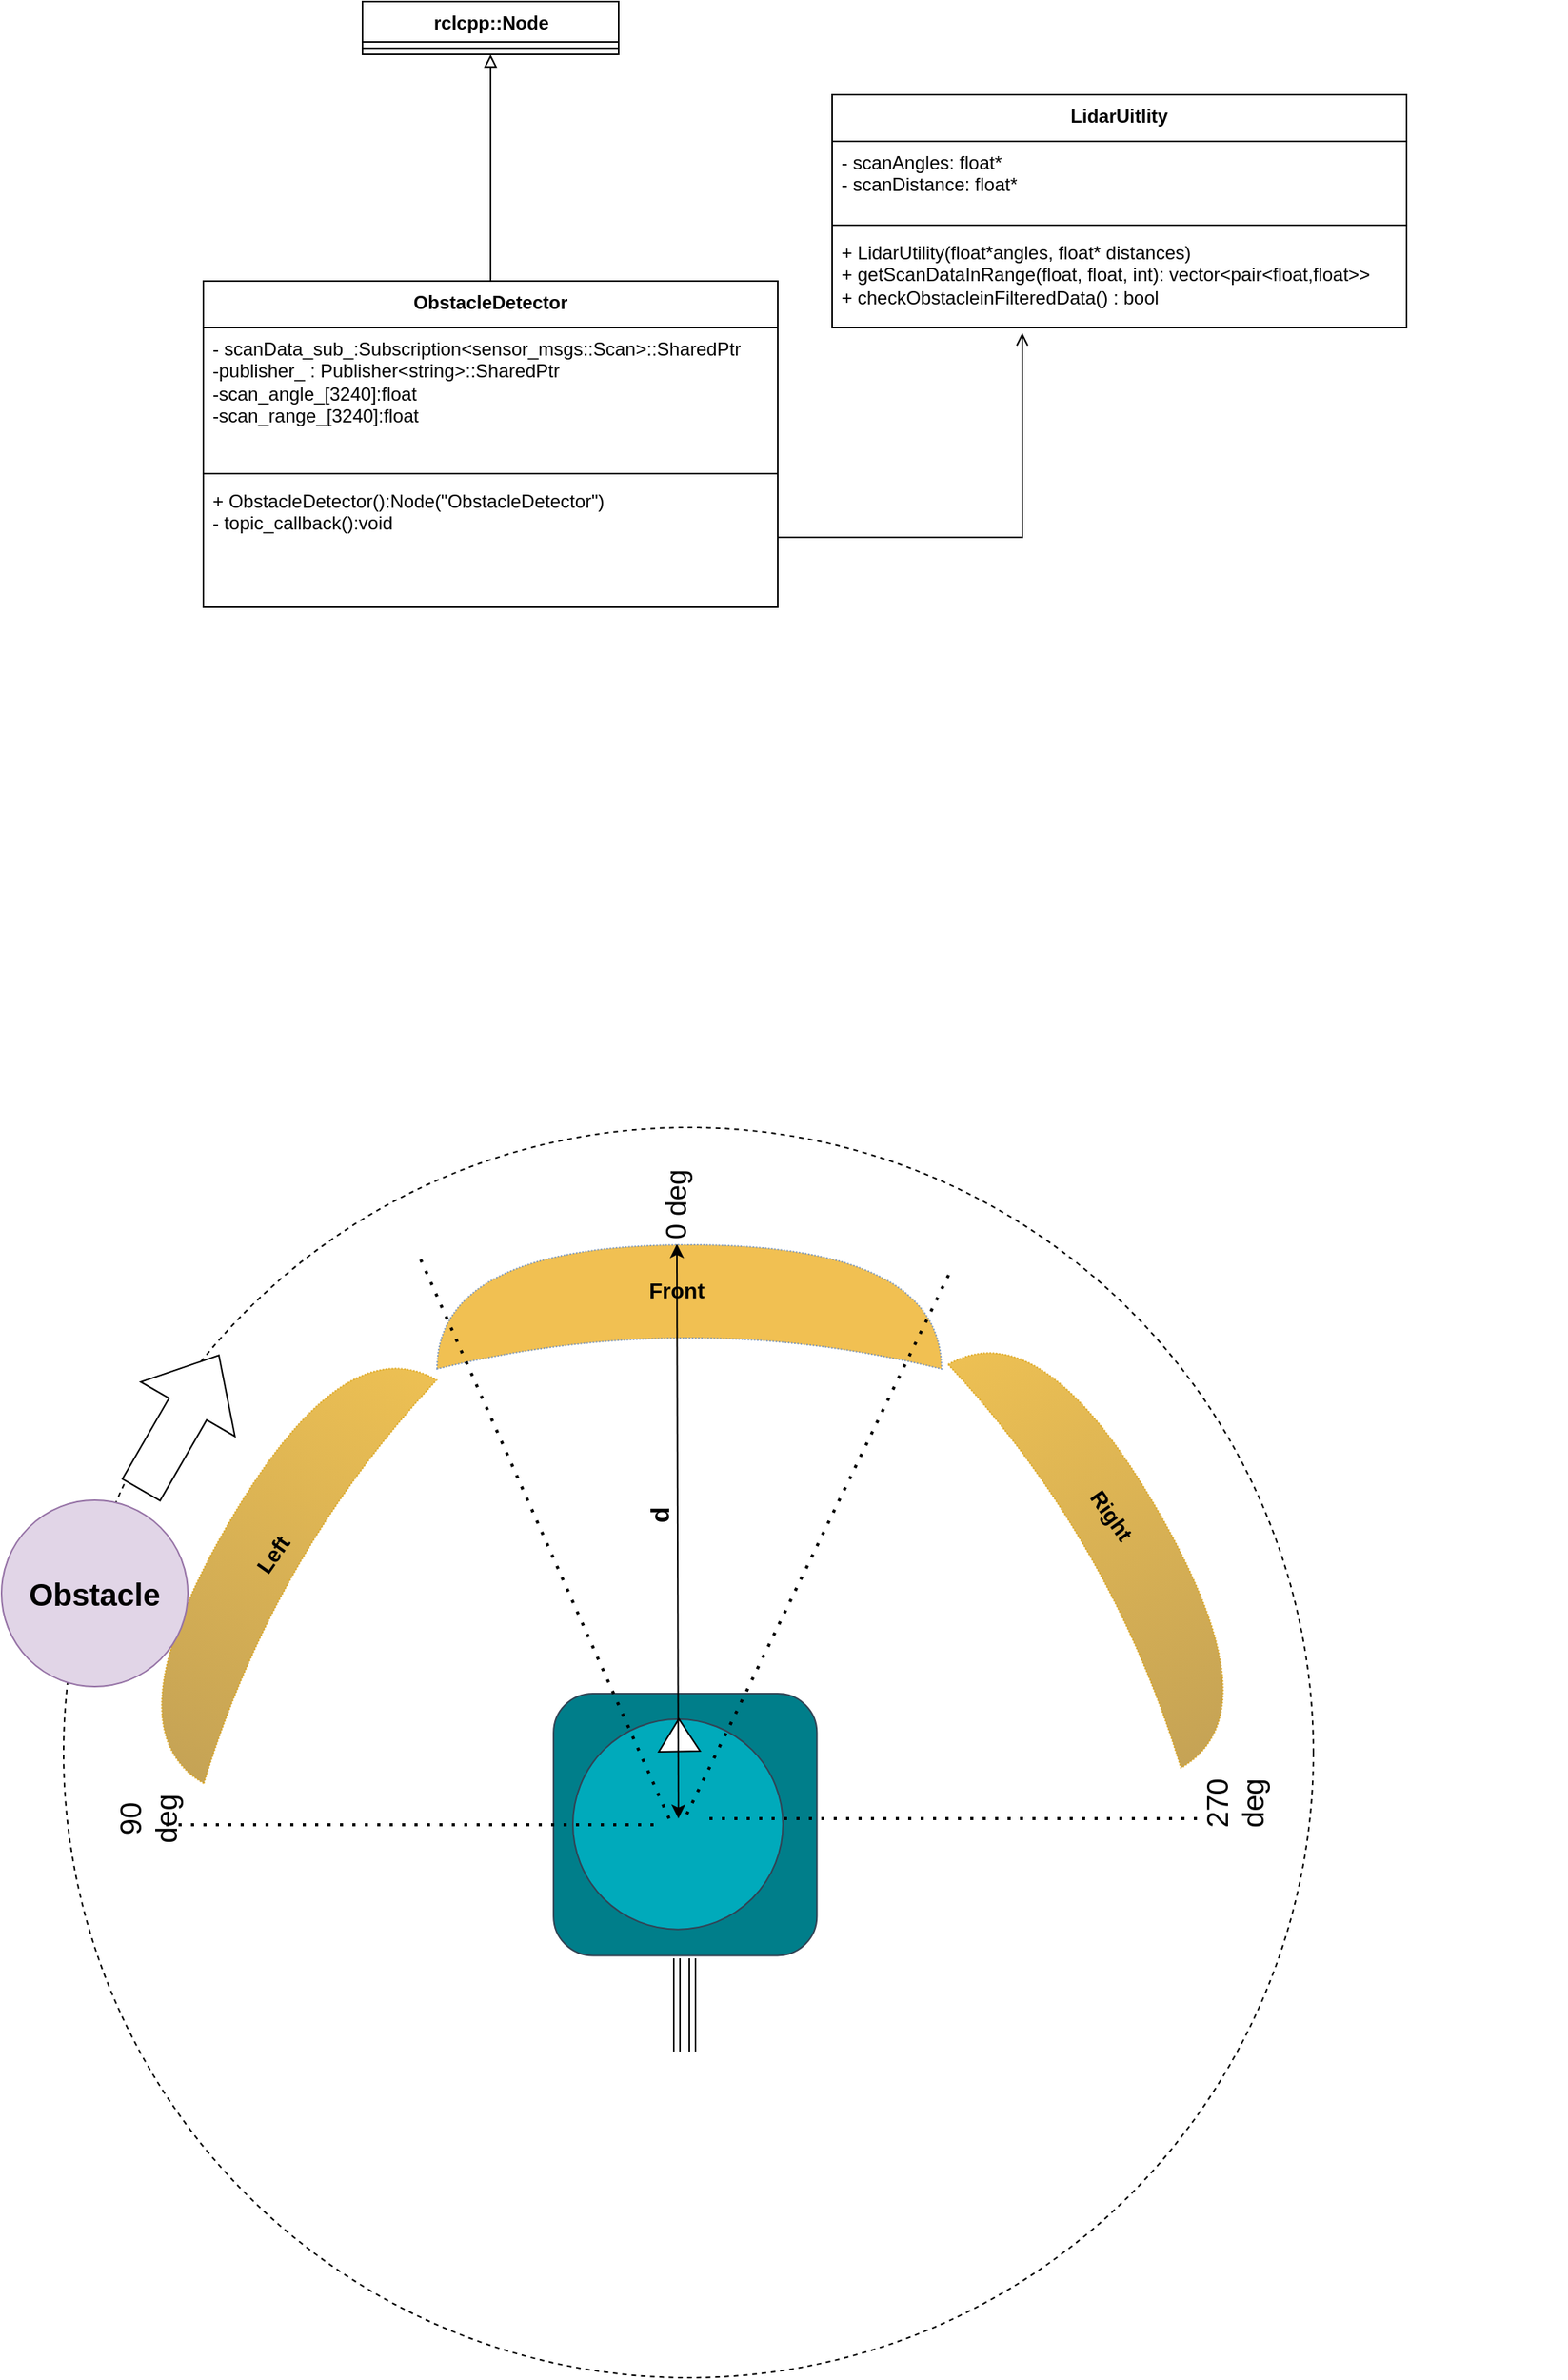 <mxfile version="24.6.4" type="github">
  <diagram name="Page-1" id="tyBKA0bGHe00-OdEZXyO">
    <mxGraphModel dx="2899" dy="994" grid="1" gridSize="10" guides="1" tooltips="1" connect="1" arrows="1" fold="1" page="1" pageScale="1" pageWidth="850" pageHeight="1100" math="0" shadow="0">
      <root>
        <mxCell id="0" />
        <mxCell id="1" parent="0" />
        <mxCell id="Gb5lMUTHjq_DXmy-1-ze-2" value="rclcpp::Node" style="swimlane;fontStyle=1;align=center;verticalAlign=top;childLayout=stackLayout;horizontal=1;startSize=26;horizontalStack=0;resizeParent=1;resizeParentMax=0;resizeLast=0;collapsible=1;marginBottom=0;whiteSpace=wrap;html=1;" parent="1" vertex="1">
          <mxGeometry x="102.5" y="320" width="165" height="34" as="geometry" />
        </mxCell>
        <mxCell id="Gb5lMUTHjq_DXmy-1-ze-3" value="" style="line;strokeWidth=1;fillColor=none;align=left;verticalAlign=middle;spacingTop=-1;spacingLeft=3;spacingRight=3;rotatable=0;labelPosition=right;points=[];portConstraint=eastwest;strokeColor=inherit;" parent="Gb5lMUTHjq_DXmy-1-ze-2" vertex="1">
          <mxGeometry y="26" width="165" height="8" as="geometry" />
        </mxCell>
        <mxCell id="Gb5lMUTHjq_DXmy-1-ze-5" value="LidarUitlity" style="swimlane;fontStyle=1;align=center;verticalAlign=top;childLayout=stackLayout;horizontal=1;startSize=30;horizontalStack=0;resizeParent=1;resizeParentMax=0;resizeLast=0;collapsible=1;marginBottom=0;whiteSpace=wrap;html=1;" parent="1" vertex="1">
          <mxGeometry x="405" y="380" width="370" height="150" as="geometry" />
        </mxCell>
        <mxCell id="Gb5lMUTHjq_DXmy-1-ze-6" value="&lt;div&gt;- scanAngles: float*&lt;/div&gt;&lt;div&gt;- scanDistance: float*&lt;br&gt;&lt;/div&gt;" style="text;strokeColor=none;fillColor=none;align=left;verticalAlign=top;spacingLeft=4;spacingRight=4;overflow=hidden;rotatable=0;points=[[0,0.5],[1,0.5]];portConstraint=eastwest;whiteSpace=wrap;html=1;" parent="Gb5lMUTHjq_DXmy-1-ze-5" vertex="1">
          <mxGeometry y="30" width="370" height="50" as="geometry" />
        </mxCell>
        <mxCell id="Gb5lMUTHjq_DXmy-1-ze-7" value="" style="line;strokeWidth=1;fillColor=none;align=left;verticalAlign=middle;spacingTop=-1;spacingLeft=3;spacingRight=3;rotatable=0;labelPosition=right;points=[];portConstraint=eastwest;strokeColor=inherit;" parent="Gb5lMUTHjq_DXmy-1-ze-5" vertex="1">
          <mxGeometry y="80" width="370" height="8" as="geometry" />
        </mxCell>
        <mxCell id="Gb5lMUTHjq_DXmy-1-ze-8" value="&lt;div&gt;+ LidarUtility(float*angles, float* distances)&lt;br&gt;&lt;/div&gt;&lt;div&gt;+ getScanDataInRange(float, float, int): vector&amp;lt;pair&amp;lt;float,float&amp;gt;&amp;gt;&lt;br&gt;&lt;/div&gt;&lt;div&gt;+ checkObstacleinFilteredData() : bool&lt;br&gt;&lt;/div&gt;" style="text;strokeColor=none;fillColor=none;align=left;verticalAlign=top;spacingLeft=4;spacingRight=4;overflow=hidden;rotatable=0;points=[[0,0.5],[1,0.5]];portConstraint=eastwest;whiteSpace=wrap;html=1;" parent="Gb5lMUTHjq_DXmy-1-ze-5" vertex="1">
          <mxGeometry y="88" width="370" height="62" as="geometry" />
        </mxCell>
        <mxCell id="qjejY537604e-5QMQ8SS-2" style="edgeStyle=orthogonalEdgeStyle;rounded=0;orthogonalLoop=1;jettySize=auto;html=1;entryX=0.5;entryY=1;entryDx=0;entryDy=0;endArrow=block;endFill=0;" parent="1" source="Gb5lMUTHjq_DXmy-1-ze-15" target="Gb5lMUTHjq_DXmy-1-ze-2" edge="1">
          <mxGeometry relative="1" as="geometry" />
        </mxCell>
        <mxCell id="Gb5lMUTHjq_DXmy-1-ze-15" value="ObstacleDetector" style="swimlane;fontStyle=1;align=center;verticalAlign=top;childLayout=stackLayout;horizontal=1;startSize=30;horizontalStack=0;resizeParent=1;resizeParentMax=0;resizeLast=0;collapsible=1;marginBottom=0;whiteSpace=wrap;html=1;" parent="1" vertex="1">
          <mxGeometry y="500" width="370" height="210" as="geometry" />
        </mxCell>
        <mxCell id="Gb5lMUTHjq_DXmy-1-ze-16" value="- scanData_sub_:Subscription&amp;lt;sensor_msgs::Scan&amp;gt;::SharedPtr&lt;br&gt;&lt;div&gt;-publisher_ : Publisher&amp;lt;string&amp;gt;::SharedPtr&lt;/div&gt;&lt;div&gt;-scan_angle_[3240]:float&lt;/div&gt;&lt;div&gt;-scan_range_[3240]:float&lt;br&gt;&lt;/div&gt;" style="text;strokeColor=none;fillColor=none;align=left;verticalAlign=top;spacingLeft=4;spacingRight=4;overflow=hidden;rotatable=0;points=[[0,0.5],[1,0.5]];portConstraint=eastwest;whiteSpace=wrap;html=1;" parent="Gb5lMUTHjq_DXmy-1-ze-15" vertex="1">
          <mxGeometry y="30" width="370" height="90" as="geometry" />
        </mxCell>
        <mxCell id="Gb5lMUTHjq_DXmy-1-ze-17" value="" style="line;strokeWidth=1;fillColor=none;align=left;verticalAlign=middle;spacingTop=-1;spacingLeft=3;spacingRight=3;rotatable=0;labelPosition=right;points=[];portConstraint=eastwest;strokeColor=inherit;" parent="Gb5lMUTHjq_DXmy-1-ze-15" vertex="1">
          <mxGeometry y="120" width="370" height="8" as="geometry" />
        </mxCell>
        <mxCell id="Gb5lMUTHjq_DXmy-1-ze-18" value="&lt;div&gt;+ ObstacleDetector():Node(&quot;ObstacleDetector&quot;)&lt;br&gt;&lt;/div&gt;&lt;div&gt;- topic_callback():void&lt;br&gt;&lt;/div&gt;" style="text;strokeColor=none;fillColor=none;align=left;verticalAlign=top;spacingLeft=4;spacingRight=4;overflow=hidden;rotatable=0;points=[[0,0.5],[1,0.5]];portConstraint=eastwest;whiteSpace=wrap;html=1;" parent="Gb5lMUTHjq_DXmy-1-ze-15" vertex="1">
          <mxGeometry y="128" width="370" height="82" as="geometry" />
        </mxCell>
        <mxCell id="Gb5lMUTHjq_DXmy-1-ze-21" style="edgeStyle=orthogonalEdgeStyle;rounded=0;orthogonalLoop=1;jettySize=auto;html=1;endArrow=open;endFill=0;entryX=0.331;entryY=1.054;entryDx=0;entryDy=0;entryPerimeter=0;" parent="1" source="Gb5lMUTHjq_DXmy-1-ze-15" target="Gb5lMUTHjq_DXmy-1-ze-8" edge="1">
          <mxGeometry relative="1" as="geometry">
            <mxPoint x="527" y="560" as="targetPoint" />
            <Array as="points">
              <mxPoint x="527" y="665" />
            </Array>
          </mxGeometry>
        </mxCell>
        <mxCell id="q6YA2L4c4cyCK8lsv5xc-1" value="" style="group;rotation=-90;" vertex="1" connectable="0" parent="1">
          <mxGeometry x="30" y="979.999" width="755" height="940.001" as="geometry" />
        </mxCell>
        <mxCell id="q6YA2L4c4cyCK8lsv5xc-4" value="" style="ellipse;whiteSpace=wrap;html=1;aspect=fixed;dashed=1;" vertex="1" parent="q6YA2L4c4cyCK8lsv5xc-1">
          <mxGeometry x="-120" y="65" width="805" height="805" as="geometry" />
        </mxCell>
        <mxCell id="SqqnAchxINfKB3lGnBOW-22" value="" style="shape=xor;whiteSpace=wrap;html=1;shadow=0;dashed=1;dashPattern=1 1;fillColor=#eeb127;strokeColor=#6c8ebf;opacity=80;rotation=-90;" parent="q6YA2L4c4cyCK8lsv5xc-1" vertex="1">
          <mxGeometry x="243" y="18" width="80" height="325" as="geometry" />
        </mxCell>
        <mxCell id="SqqnAchxINfKB3lGnBOW-9" value="" style="group;rotation=-90;" parent="q6YA2L4c4cyCK8lsv5xc-1" vertex="1" connectable="0">
          <mxGeometry x="168" y="454" width="248.7" height="163.81" as="geometry" />
        </mxCell>
        <mxCell id="SqqnAchxINfKB3lGnBOW-3" value="" style="group;rotation=-270;" parent="SqqnAchxINfKB3lGnBOW-9" vertex="1" connectable="0">
          <mxGeometry x="45" y="-45" width="158.7" height="163.81" as="geometry" />
        </mxCell>
        <mxCell id="SqqnAchxINfKB3lGnBOW-8" value="" style="rounded=1;whiteSpace=wrap;html=1;fillColor=#007e8a;fontColor=#ffffff;strokeColor=#314354;rotation=-90;" parent="SqqnAchxINfKB3lGnBOW-3" vertex="1">
          <mxGeometry x="-17" y="20" width="168.735" height="169.644" as="geometry" />
        </mxCell>
        <mxCell id="SqqnAchxINfKB3lGnBOW-1" value="" style="ellipse;whiteSpace=wrap;html=1;aspect=fixed;rotation=-360;fillColor=#00aabb;fontColor=#ffffff;strokeColor=#314354;" parent="SqqnAchxINfKB3lGnBOW-3" vertex="1">
          <mxGeometry x="-5" y="37" width="135.327" height="135.327" as="geometry" />
        </mxCell>
        <mxCell id="SqqnAchxINfKB3lGnBOW-2" value="" style="triangle;whiteSpace=wrap;html=1;rotation=-451;" parent="SqqnAchxINfKB3lGnBOW-3" vertex="1">
          <mxGeometry x="53" y="34" width="20.896" height="26.611" as="geometry" />
        </mxCell>
        <mxCell id="SqqnAchxINfKB3lGnBOW-11" value="" style="endArrow=classic;html=1;rounded=0;endFill=1;startArrow=classic;startFill=1;" parent="SqqnAchxINfKB3lGnBOW-3" edge="1">
          <mxGeometry width="50" height="50" relative="1" as="geometry">
            <mxPoint x="63" y="101" as="sourcePoint" />
            <mxPoint x="62" y="-269" as="targetPoint" />
          </mxGeometry>
        </mxCell>
        <mxCell id="SqqnAchxINfKB3lGnBOW-7" value="" style="group;rotation=-90;" parent="SqqnAchxINfKB3lGnBOW-9" vertex="1" connectable="0">
          <mxGeometry x="82" y="171" width="60" height="9.82" as="geometry" />
        </mxCell>
        <mxCell id="SqqnAchxINfKB3lGnBOW-5" value="" style="shape=link;html=1;rounded=0;" parent="SqqnAchxINfKB3lGnBOW-7" edge="1">
          <mxGeometry width="100" relative="1" as="geometry">
            <mxPoint x="25" y="35" as="sourcePoint" />
            <mxPoint x="25" y="-25" as="targetPoint" />
          </mxGeometry>
        </mxCell>
        <mxCell id="SqqnAchxINfKB3lGnBOW-6" value="" style="shape=link;html=1;rounded=0;" parent="SqqnAchxINfKB3lGnBOW-7" edge="1">
          <mxGeometry width="100" relative="1" as="geometry">
            <mxPoint x="35" y="35" as="sourcePoint" />
            <mxPoint x="35" y="-25" as="targetPoint" />
          </mxGeometry>
        </mxCell>
        <mxCell id="SqqnAchxINfKB3lGnBOW-10" value="" style="endArrow=none;dashed=1;html=1;dashPattern=1 3;strokeWidth=2;rounded=0;" parent="q6YA2L4c4cyCK8lsv5xc-1" edge="1">
          <mxGeometry width="50" height="50" relative="1" as="geometry">
            <mxPoint x="260" y="514" as="sourcePoint" />
            <mxPoint x="-60" y="514" as="targetPoint" />
          </mxGeometry>
        </mxCell>
        <mxCell id="SqqnAchxINfKB3lGnBOW-16" value="" style="endArrow=none;dashed=1;html=1;dashPattern=1 3;strokeWidth=2;rounded=0;" parent="q6YA2L4c4cyCK8lsv5xc-1" edge="1">
          <mxGeometry width="50" height="50" relative="1" as="geometry">
            <mxPoint x="610" y="510" as="sourcePoint" />
            <mxPoint x="290" y="510" as="targetPoint" />
          </mxGeometry>
        </mxCell>
        <mxCell id="SqqnAchxINfKB3lGnBOW-17" value="" style="endArrow=none;dashed=1;html=1;dashPattern=1 3;strokeWidth=2;rounded=0;" parent="q6YA2L4c4cyCK8lsv5xc-1" edge="1">
          <mxGeometry width="50" height="50" relative="1" as="geometry">
            <mxPoint x="450" y="160" as="sourcePoint" />
            <mxPoint x="280" y="510" as="targetPoint" />
          </mxGeometry>
        </mxCell>
        <mxCell id="SqqnAchxINfKB3lGnBOW-18" value="" style="endArrow=none;dashed=1;html=1;dashPattern=1 3;strokeWidth=2;rounded=0;" parent="q6YA2L4c4cyCK8lsv5xc-1" edge="1">
          <mxGeometry width="50" height="50" relative="1" as="geometry">
            <mxPoint x="110" y="150" as="sourcePoint" />
            <mxPoint x="270" y="510" as="targetPoint" />
          </mxGeometry>
        </mxCell>
        <mxCell id="SqqnAchxINfKB3lGnBOW-19" value="&lt;font style=&quot;font-size: 18px;&quot;&gt;0 deg&lt;/font&gt;" style="text;html=1;align=center;verticalAlign=middle;resizable=0;points=[];autosize=1;strokeColor=none;fillColor=none;rotation=-90;" parent="q6YA2L4c4cyCK8lsv5xc-1" vertex="1">
          <mxGeometry x="240" y="95" width="70" height="40" as="geometry" />
        </mxCell>
        <mxCell id="SqqnAchxINfKB3lGnBOW-20" value="&lt;font style=&quot;font-size: 19px;&quot;&gt;90 deg&lt;/font&gt;" style="text;html=1;align=center;verticalAlign=middle;whiteSpace=wrap;rounded=0;rotation=-90;" parent="q6YA2L4c4cyCK8lsv5xc-1" vertex="1">
          <mxGeometry x="-95" y="495" width="60" height="30" as="geometry" />
        </mxCell>
        <mxCell id="SqqnAchxINfKB3lGnBOW-21" value="&lt;font style=&quot;font-size: 19px;&quot;&gt;270 deg&lt;/font&gt;" style="text;html=1;align=center;verticalAlign=middle;whiteSpace=wrap;rounded=0;rotation=-90;" parent="q6YA2L4c4cyCK8lsv5xc-1" vertex="1">
          <mxGeometry x="605" y="485" width="60" height="30" as="geometry" />
        </mxCell>
        <mxCell id="SqqnAchxINfKB3lGnBOW-23" value="" style="shape=xor;whiteSpace=wrap;html=1;shadow=0;dashed=1;dashPattern=1 1;fillColor=#ad7c0d;strokeColor=#d79b00;opacity=70;direction=south;rotation=-240;gradientColor=#e5a50a;" parent="q6YA2L4c4cyCK8lsv5xc-1" vertex="1">
          <mxGeometry x="-135" y="305" width="300" height="70" as="geometry" />
        </mxCell>
        <mxCell id="SqqnAchxINfKB3lGnBOW-24" value="" style="shape=xor;whiteSpace=wrap;html=1;shadow=0;dashed=1;dashPattern=1 1;fillColor=#ad7c0d;strokeColor=#d79b00;opacity=70;direction=south;rotation=-120;gradientColor=#e5a50a;gradientDirection=north;" parent="q6YA2L4c4cyCK8lsv5xc-1" vertex="1">
          <mxGeometry x="405" y="295" width="300" height="70" as="geometry" />
        </mxCell>
        <mxCell id="SqqnAchxINfKB3lGnBOW-25" value="&lt;b&gt;&lt;font style=&quot;font-size: 14px;&quot;&gt;Front&lt;/font&gt;&lt;/b&gt;" style="text;html=1;align=center;verticalAlign=middle;whiteSpace=wrap;rounded=0;rotation=0;" parent="q6YA2L4c4cyCK8lsv5xc-1" vertex="1">
          <mxGeometry x="245" y="155" width="60" height="30" as="geometry" />
        </mxCell>
        <mxCell id="SqqnAchxINfKB3lGnBOW-26" value="&lt;b&gt;&lt;font style=&quot;font-size: 14px;&quot;&gt;Left&lt;/font&gt;&lt;/b&gt;" style="text;html=1;align=center;verticalAlign=middle;whiteSpace=wrap;rounded=0;rotation=-55;" parent="q6YA2L4c4cyCK8lsv5xc-1" vertex="1">
          <mxGeometry x="-15" y="325" width="60" height="30" as="geometry" />
        </mxCell>
        <mxCell id="SqqnAchxINfKB3lGnBOW-27" value="&lt;font size=&quot;1&quot;&gt;&lt;b style=&quot;font-size: 14px;&quot;&gt;Right&lt;/b&gt;&lt;/font&gt;" style="text;html=1;align=center;verticalAlign=middle;whiteSpace=wrap;rounded=0;rotation=-305;" parent="q6YA2L4c4cyCK8lsv5xc-1" vertex="1">
          <mxGeometry x="525" y="300" width="60" height="30" as="geometry" />
        </mxCell>
        <mxCell id="9KKDObxOHKLrNvCUzyDW-2" value="&lt;font size=&quot;1&quot;&gt;&lt;b style=&quot;font-size: 17px;&quot;&gt;d&lt;/b&gt;&lt;/font&gt;" style="text;html=1;align=center;verticalAlign=middle;resizable=0;points=[];autosize=1;strokeColor=none;fillColor=none;rotation=-90;" parent="q6YA2L4c4cyCK8lsv5xc-1" vertex="1">
          <mxGeometry x="250" y="300" width="30" height="30" as="geometry" />
        </mxCell>
        <mxCell id="q6YA2L4c4cyCK8lsv5xc-5" value="" style="html=1;shadow=0;dashed=0;align=center;verticalAlign=middle;shape=mxgraph.arrows2.arrow;dy=0.6;dx=40;notch=0;rotation=-60;" vertex="1" parent="q6YA2L4c4cyCK8lsv5xc-1">
          <mxGeometry x="-95" y="220.001" width="100" height="70" as="geometry" />
        </mxCell>
        <mxCell id="q6YA2L4c4cyCK8lsv5xc-2" value="&lt;b&gt;&lt;font style=&quot;font-size: 20px;&quot;&gt;Obstacle&lt;/font&gt;&lt;/b&gt;" style="ellipse;whiteSpace=wrap;html=1;fillColor=#e1d5e7;strokeColor=#9673a6;" vertex="1" parent="q6YA2L4c4cyCK8lsv5xc-1">
          <mxGeometry x="-160" y="305.001" width="120" height="120" as="geometry" />
        </mxCell>
      </root>
    </mxGraphModel>
  </diagram>
</mxfile>
